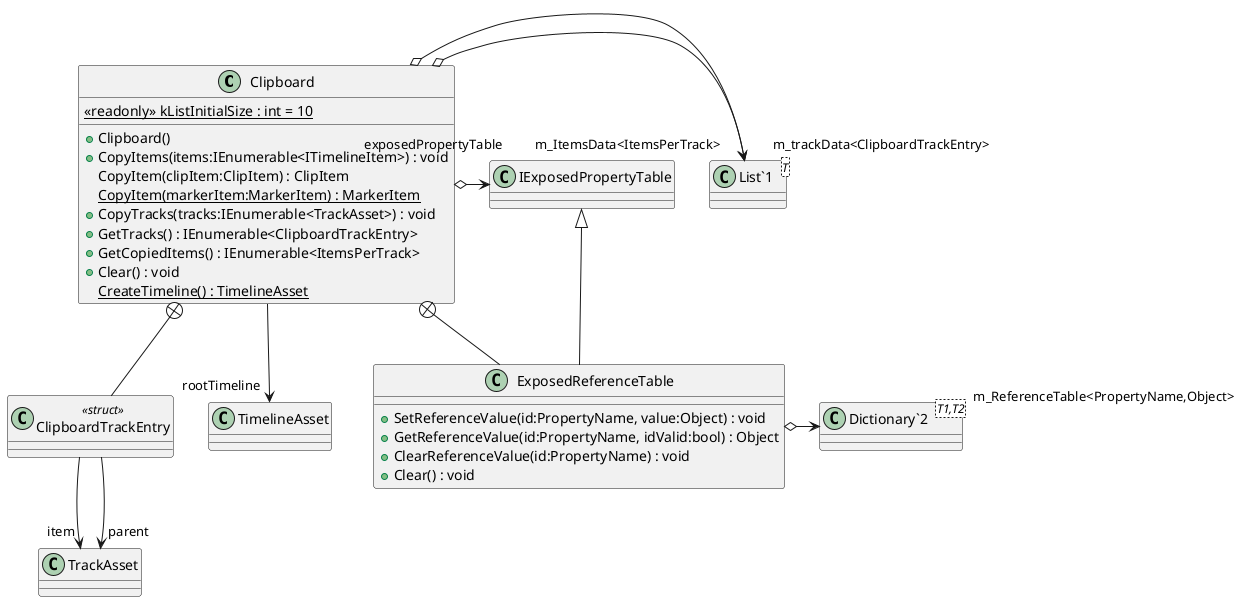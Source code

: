 @startuml
class Clipboard {
    {static} <<readonly>> kListInitialSize : int = 10
    + Clipboard()
    + CopyItems(items:IEnumerable<ITimelineItem>) : void
    CopyItem(clipItem:ClipItem) : ClipItem
    {static} CopyItem(markerItem:MarkerItem) : MarkerItem
    + CopyTracks(tracks:IEnumerable<TrackAsset>) : void
    + GetTracks() : IEnumerable<ClipboardTrackEntry>
    + GetCopiedItems() : IEnumerable<ItemsPerTrack>
    + Clear() : void
    {static} CreateTimeline() : TimelineAsset
}
class ExposedReferenceTable {
    + SetReferenceValue(id:PropertyName, value:Object) : void
    + GetReferenceValue(id:PropertyName, idValid:bool) : Object
    + ClearReferenceValue(id:PropertyName) : void
    + Clear() : void
}
class ClipboardTrackEntry <<struct>> {
}
class "List`1"<T> {
}
class "Dictionary`2"<T1,T2> {
}
Clipboard o-> "m_ItemsData<ItemsPerTrack>" "List`1"
Clipboard o-> "m_trackData<ClipboardTrackEntry>" "List`1"
Clipboard --> "rootTimeline" TimelineAsset
Clipboard o-> "exposedPropertyTable" IExposedPropertyTable
Clipboard +-- ExposedReferenceTable
IExposedPropertyTable <|-- ExposedReferenceTable
ExposedReferenceTable o-> "m_ReferenceTable<PropertyName,Object>" "Dictionary`2"
Clipboard +-- ClipboardTrackEntry
ClipboardTrackEntry --> "item" TrackAsset
ClipboardTrackEntry --> "parent" TrackAsset
@enduml
